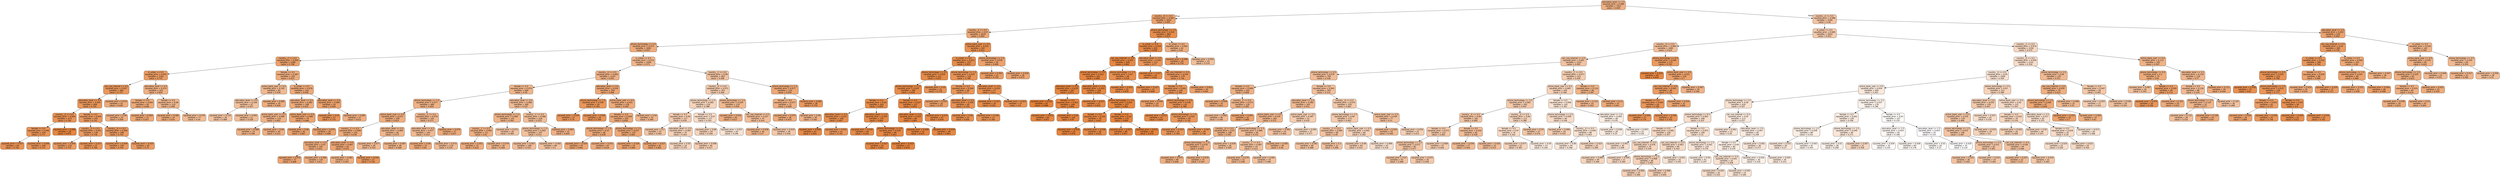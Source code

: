 digraph Tree {
node [shape=box, style="filled, rounded", color="black", fontname="helvetica"] ;
edge [fontname="helvetica"] ;
0 [label="education_level <= 1.5\nsquared_error = 0.086\nsamples = 7912\nvalue = 0.609", fillcolor="#efb083"] ;
1 [label="country__D <= 0.5\nsquared_error = 0.067\nsamples = 4563\nvalue = 0.695", fillcolor="#eca26c"] ;
0 -> 1 [labeldistance=2.5, labelangle=45, headlabel="True"] ;
2 [label="country__A <= 0.5\nsquared_error = 0.07\nsamples = 3679\nvalue = 0.665", fillcolor="#eda774"] ;
1 -> 2 ;
3 [label="phone_technology <= 0.5\nsquared_error = 0.073\nsamples = 3092\nvalue = 0.637", fillcolor="#eeab7c"] ;
2 -> 3 ;
4 [label="country__C <= 0.5\nsquared_error = 0.064\nsamples = 1486\nvalue = 0.708", fillcolor="#eba069"] ;
3 -> 4 ;
5 [label="is_urban <= 0.5\nsquared_error = 0.055\nsamples = 1162\nvalue = 0.731", fillcolor="#eb9c63"] ;
4 -> 5 ;
6 [label="can_use_internet <= 0.5\nsquared_error = 0.047\nsamples = 960\nvalue = 0.757", fillcolor="#ea985d"] ;
5 -> 6 ;
7 [label="education_level <= 0.5\nsquared_error = 0.045\nsamples = 908\nvalue = 0.764", fillcolor="#e9975b"] ;
6 -> 7 ;
8 [label="country__G <= 0.5\nsquared_error = 0.044\nsamples = 473\nvalue = 0.785", fillcolor="#e99356"] ;
7 -> 8 ;
9 [label="female <= 0.5\nsquared_error = 0.046\nsamples = 434\nvalue = 0.777", fillcolor="#e99458"] ;
8 -> 9 ;
10 [label="squared_error = 0.037\nsamples = 94\nvalue = 0.792", fillcolor="#e99254"] ;
9 -> 10 ;
11 [label="squared_error = 0.049\nsamples = 340\nvalue = 0.773", fillcolor="#e99559"] ;
9 -> 11 ;
12 [label="squared_error = 0.008\nsamples = 39\nvalue = 0.872", fillcolor="#e6853f"] ;
8 -> 12 ;
13 [label="female <= 0.5\nsquared_error = 0.044\nsamples = 435\nvalue = 0.741", fillcolor="#ea9a61"] ;
7 -> 13 ;
14 [label="country__G <= 0.5\nsquared_error = 0.041\nsamples = 139\nvalue = 0.738", fillcolor="#ea9b62"] ;
13 -> 14 ;
15 [label="squared_error = 0.044\nsamples = 116\nvalue = 0.733", fillcolor="#eb9c63"] ;
14 -> 15 ;
16 [label="squared_error = 0.027\nsamples = 23\nvalue = 0.766", fillcolor="#e9965a"] ;
14 -> 16 ;
17 [label="country__G <= 0.5\nsquared_error = 0.046\nsamples = 296\nvalue = 0.742", fillcolor="#ea9a61"] ;
13 -> 17 ;
18 [label="squared_error = 0.049\nsamples = 256\nvalue = 0.744", fillcolor="#ea9a60"] ;
17 -> 18 ;
19 [label="squared_error = 0.025\nsamples = 40\nvalue = 0.73", fillcolor="#eb9c64"] ;
17 -> 19 ;
20 [label="squared_error = 0.074\nsamples = 52\nvalue = 0.645", fillcolor="#edaa79"] ;
6 -> 20 ;
21 [label="education_level <= 0.5\nsquared_error = 0.074\nsamples = 202\nvalue = 0.604", fillcolor="#efb184"] ;
5 -> 21 ;
22 [label="female <= 0.5\nsquared_error = 0.063\nsamples = 92\nvalue = 0.646", fillcolor="#edaa79"] ;
21 -> 22 ;
23 [label="squared_error = 0.06\nsamples = 20\nvalue = 0.608", fillcolor="#efb083"] ;
22 -> 23 ;
24 [label="squared_error = 0.064\nsamples = 72\nvalue = 0.657", fillcolor="#eda876"] ;
22 -> 24 ;
25 [label="female <= 0.5\nsquared_error = 0.08\nsamples = 110\nvalue = 0.568", fillcolor="#f0b68d"] ;
21 -> 25 ;
26 [label="squared_error = 0.082\nsamples = 33\nvalue = 0.635", fillcolor="#eeac7c"] ;
25 -> 26 ;
27 [label="squared_error = 0.076\nsamples = 77\nvalue = 0.54", fillcolor="#f1bb94"] ;
25 -> 27 ;
28 [label="female <= 0.5\nsquared_error = 0.087\nsamples = 324\nvalue = 0.625", fillcolor="#eead7e"] ;
4 -> 28 ;
29 [label="active_bank_user <= 0.5\nsquared_error = 0.102\nsamples = 82\nvalue = 0.558", fillcolor="#f0b890"] ;
28 -> 29 ;
30 [label="education_level <= 0.5\nsquared_error = 0.109\nsamples = 47\nvalue = 0.507", fillcolor="#f2c19d"] ;
29 -> 30 ;
31 [label="squared_error = 0.122\nsamples = 26\nvalue = 0.489", fillcolor="#f3c3a1"] ;
30 -> 31 ;
32 [label="squared_error = 0.092\nsamples = 21\nvalue = 0.528", fillcolor="#f1bd97"] ;
30 -> 32 ;
33 [label="squared_error = 0.085\nsamples = 35\nvalue = 0.626", fillcolor="#eead7e"] ;
29 -> 33 ;
34 [label="is_urban <= 0.5\nsquared_error = 0.079\nsamples = 242\nvalue = 0.648", fillcolor="#eda979"] ;
28 -> 34 ;
35 [label="education_level <= 0.5\nsquared_error = 0.082\nsamples = 188\nvalue = 0.635", fillcolor="#eeac7c"] ;
34 -> 35 ;
36 [label="active_bank_user <= 0.5\nsquared_error = 0.089\nsamples = 114\nvalue = 0.602", fillcolor="#efb185"] ;
35 -> 36 ;
37 [label="squared_error = 0.088\nsamples = 74\nvalue = 0.596", fillcolor="#efb286"] ;
36 -> 37 ;
38 [label="squared_error = 0.09\nsamples = 40\nvalue = 0.612", fillcolor="#efaf82"] ;
36 -> 38 ;
39 [label="active_bank_user <= 0.5\nsquared_error = 0.066\nsamples = 74\nvalue = 0.686", fillcolor="#eca36f"] ;
35 -> 39 ;
40 [label="squared_error = 0.06\nsamples = 45\nvalue = 0.687", fillcolor="#eca36f"] ;
39 -> 40 ;
41 [label="squared_error = 0.075\nsamples = 29\nvalue = 0.686", fillcolor="#eca36f"] ;
39 -> 41 ;
42 [label="education_level <= 0.5\nsquared_error = 0.069\nsamples = 54\nvalue = 0.694", fillcolor="#eca26d"] ;
34 -> 42 ;
43 [label="squared_error = 0.04\nsamples = 27\nvalue = 0.775", fillcolor="#e99558"] ;
42 -> 43 ;
44 [label="squared_error = 0.085\nsamples = 27\nvalue = 0.612", fillcolor="#efaf82"] ;
42 -> 44 ;
45 [label="is_urban <= 0.5\nsquared_error = 0.072\nsamples = 1606\nvalue = 0.571", fillcolor="#f0b68c"] ;
3 -> 45 ;
46 [label="country__G <= 0.5\nsquared_error = 0.065\nsamples = 1143\nvalue = 0.602", fillcolor="#efb185"] ;
45 -> 46 ;
47 [label="female <= 0.5\nsquared_error = 0.074\nsamples = 849\nvalue = 0.58", fillcolor="#f0b58a"] ;
46 -> 47 ;
48 [label="phone_technology <= 1.5\nsquared_error = 0.077\nsamples = 480\nvalue = 0.604", fillcolor="#efb184"] ;
47 -> 48 ;
49 [label="active_bank_user <= 0.5\nsquared_error = 0.075\nsamples = 299\nvalue = 0.625", fillcolor="#eead7f"] ;
48 -> 49 ;
50 [label="country__C <= 0.5\nsquared_error = 0.069\nsamples = 234\nvalue = 0.639", fillcolor="#eeab7b"] ;
49 -> 50 ;
51 [label="education_level <= 0.5\nsquared_error = 0.07\nsamples = 192\nvalue = 0.632", fillcolor="#eeac7d"] ;
50 -> 51 ;
52 [label="squared_error = 0.074\nsamples = 72\nvalue = 0.668", fillcolor="#eda674"] ;
51 -> 52 ;
53 [label="squared_error = 0.066\nsamples = 120\nvalue = 0.611", fillcolor="#efb082"] ;
51 -> 53 ;
54 [label="education_level <= 0.5\nsquared_error = 0.067\nsamples = 42\nvalue = 0.673", fillcolor="#eda572"] ;
50 -> 54 ;
55 [label="squared_error = 0.081\nsamples = 21\nvalue = 0.603", fillcolor="#efb184"] ;
54 -> 55 ;
56 [label="squared_error = 0.042\nsamples = 21\nvalue = 0.744", fillcolor="#ea9a60"] ;
54 -> 56 ;
57 [label="education_level <= 0.5\nsquared_error = 0.089\nsamples = 65\nvalue = 0.573", fillcolor="#f0b68c"] ;
49 -> 57 ;
58 [label="squared_error = 0.077\nsamples = 26\nvalue = 0.554", fillcolor="#f1b991"] ;
57 -> 58 ;
59 [label="squared_error = 0.097\nsamples = 39\nvalue = 0.586", fillcolor="#efb489"] ;
57 -> 59 ;
60 [label="country__C <= 0.5\nsquared_error = 0.079\nsamples = 181\nvalue = 0.571", fillcolor="#f0b68d"] ;
48 -> 60 ;
61 [label="education_level <= 0.5\nsquared_error = 0.077\nsamples = 144\nvalue = 0.553", fillcolor="#f1b991"] ;
60 -> 61 ;
62 [label="squared_error = 0.09\nsamples = 25\nvalue = 0.64", fillcolor="#eeab7b"] ;
61 -> 62 ;
63 [label="squared_error = 0.073\nsamples = 119\nvalue = 0.535", fillcolor="#f1bc96"] ;
61 -> 63 ;
64 [label="squared_error = 0.079\nsamples = 37\nvalue = 0.637", fillcolor="#eeab7b"] ;
60 -> 64 ;
65 [label="education_level <= 0.5\nsquared_error = 0.068\nsamples = 369\nvalue = 0.547", fillcolor="#f1ba93"] ;
47 -> 65 ;
66 [label="phone_technology <= 1.5\nsquared_error = 0.066\nsamples = 141\nvalue = 0.583", fillcolor="#f0b489"] ;
65 -> 66 ;
67 [label="country__C <= 0.5\nsquared_error = 0.062\nsamples = 111\nvalue = 0.61", fillcolor="#efb082"] ;
66 -> 67 ;
68 [label="squared_error = 0.051\nsamples = 72\nvalue = 0.632", fillcolor="#eeac7d"] ;
67 -> 68 ;
69 [label="squared_error = 0.079\nsamples = 39\nvalue = 0.569", fillcolor="#f0b68d"] ;
67 -> 69 ;
70 [label="squared_error = 0.071\nsamples = 30\nvalue = 0.484", fillcolor="#f3c4a3"] ;
66 -> 70 ;
71 [label="country__C <= 0.5\nsquared_error = 0.068\nsamples = 228\nvalue = 0.525", fillcolor="#f2be98"] ;
65 -> 71 ;
72 [label="phone_technology <= 1.5\nsquared_error = 0.065\nsamples = 197\nvalue = 0.512", fillcolor="#f2c09b"] ;
71 -> 72 ;
73 [label="squared_error = 0.067\nsamples = 108\nvalue = 0.522", fillcolor="#f2be99"] ;
72 -> 73 ;
74 [label="squared_error = 0.062\nsamples = 89\nvalue = 0.5", fillcolor="#f2c29f"] ;
72 -> 74 ;
75 [label="squared_error = 0.083\nsamples = 31\nvalue = 0.605", fillcolor="#efb084"] ;
71 -> 75 ;
76 [label="education_level <= 0.5\nsquared_error = 0.034\nsamples = 294\nvalue = 0.666", fillcolor="#eda774"] ;
46 -> 76 ;
77 [label="phone_technology <= 1.5\nsquared_error = 0.036\nsamples = 56\nvalue = 0.765", fillcolor="#e9965b"] ;
76 -> 77 ;
78 [label="squared_error = 0.036\nsamples = 27\nvalue = 0.76", fillcolor="#ea975c"] ;
77 -> 78 ;
79 [label="squared_error = 0.036\nsamples = 29\nvalue = 0.769", fillcolor="#e9965a"] ;
77 -> 79 ;
80 [label="active_bank_user <= 0.5\nsquared_error = 0.031\nsamples = 238\nvalue = 0.642", fillcolor="#eeaa7a"] ;
76 -> 80 ;
81 [label="female <= 0.5\nsquared_error = 0.028\nsamples = 203\nvalue = 0.656", fillcolor="#eda877"] ;
80 -> 81 ;
82 [label="phone_technology <= 1.5\nsquared_error = 0.03\nsamples = 68\nvalue = 0.638", fillcolor="#eeab7b"] ;
81 -> 82 ;
83 [label="squared_error = 0.028\nsamples = 25\nvalue = 0.661", fillcolor="#eda775"] ;
82 -> 83 ;
84 [label="squared_error = 0.031\nsamples = 43\nvalue = 0.624", fillcolor="#eead7f"] ;
82 -> 84 ;
85 [label="phone_technology <= 1.5\nsquared_error = 0.027\nsamples = 135\nvalue = 0.665", fillcolor="#eda774"] ;
81 -> 85 ;
86 [label="squared_error = 0.028\nsamples = 54\nvalue = 0.669", fillcolor="#eda673"] ;
85 -> 86 ;
87 [label="squared_error = 0.027\nsamples = 81\nvalue = 0.662", fillcolor="#eda775"] ;
85 -> 87 ;
88 [label="squared_error = 0.04\nsamples = 35\nvalue = 0.566", fillcolor="#f0b78e"] ;
80 -> 88 ;
89 [label="country__C <= 0.5\nsquared_error = 0.08\nsamples = 463\nvalue = 0.496", fillcolor="#f2c2a0"] ;
45 -> 89 ;
90 [label="country__G <= 0.5\nsquared_error = 0.071\nsamples = 353\nvalue = 0.446", fillcolor="#f4cbad"] ;
89 -> 90 ;
91 [label="phone_technology <= 1.5\nsquared_error = 0.082\nsamples = 234\nvalue = 0.388", fillcolor="#f6d4bb"] ;
90 -> 91 ;
92 [label="female <= 0.5\nsquared_error = 0.09\nsamples = 117\nvalue = 0.435", fillcolor="#f5ccaf"] ;
91 -> 92 ;
93 [label="squared_error = 0.1\nsamples = 47\nvalue = 0.482", fillcolor="#f3c5a3"] ;
92 -> 93 ;
94 [label="education_level <= 0.5\nsquared_error = 0.081\nsamples = 70\nvalue = 0.403", fillcolor="#f6d2b8"] ;
92 -> 94 ;
95 [label="squared_error = 0.05\nsamples = 24\nvalue = 0.375", fillcolor="#f7d6bf"] ;
94 -> 95 ;
96 [label="squared_error = 0.096\nsamples = 46\nvalue = 0.417", fillcolor="#f5cfb4"] ;
94 -> 96 ;
97 [label="female <= 0.5\nsquared_error = 0.07\nsamples = 117\nvalue = 0.341", fillcolor="#f8dcc7"] ;
91 -> 97 ;
98 [label="squared_error = 0.08\nsamples = 54\nvalue = 0.394", fillcolor="#f6d3ba"] ;
97 -> 98 ;
99 [label="squared_error = 0.057\nsamples = 63\nvalue = 0.296", fillcolor="#f9e3d3"] ;
97 -> 99 ;
100 [label="phone_technology <= 1.5\nsquared_error = 0.029\nsamples = 119\nvalue = 0.559", fillcolor="#f0b88f"] ;
90 -> 100 ;
101 [label="squared_error = 0.025\nsamples = 45\nvalue = 0.617", fillcolor="#eeae80"] ;
100 -> 101 ;
102 [label="can_use_internet <= 0.5\nsquared_error = 0.027\nsamples = 74\nvalue = 0.524", fillcolor="#f2be98"] ;
100 -> 102 ;
103 [label="squared_error = 0.028\nsamples = 44\nvalue = 0.57", fillcolor="#f0b68d"] ;
102 -> 103 ;
104 [label="squared_error = 0.019\nsamples = 30\nvalue = 0.456", fillcolor="#f4c9aa"] ;
102 -> 104 ;
105 [label="phone_technology <= 1.5\nsquared_error = 0.077\nsamples = 110\nvalue = 0.659", fillcolor="#eda876"] ;
89 -> 105 ;
106 [label="female <= 0.5\nsquared_error = 0.077\nsamples = 72\nvalue = 0.608", fillcolor="#efb083"] ;
105 -> 106 ;
107 [label="squared_error = 0.073\nsamples = 36\nvalue = 0.635", fillcolor="#eeac7c"] ;
106 -> 107 ;
108 [label="squared_error = 0.08\nsamples = 36\nvalue = 0.582", fillcolor="#f0b48a"] ;
106 -> 108 ;
109 [label="squared_error = 0.062\nsamples = 38\nvalue = 0.755", fillcolor="#ea985d"] ;
105 -> 109 ;
110 [label="active_bank_user <= 0.5\nsquared_error = 0.032\nsamples = 587\nvalue = 0.812", fillcolor="#e88f4f"] ;
2 -> 110 ;
111 [label="is_urban <= 0.5\nsquared_error = 0.031\nsamples = 537\nvalue = 0.823", fillcolor="#e78d4c"] ;
110 -> 111 ;
112 [label="phone_technology <= 2.5\nsquared_error = 0.029\nsamples = 411\nvalue = 0.833", fillcolor="#e78b49"] ;
111 -> 112 ;
113 [label="phone_technology <= 1.5\nsquared_error = 0.029\nsamples = 390\nvalue = 0.836", fillcolor="#e78b48"] ;
112 -> 113 ;
114 [label="female <= 0.5\nsquared_error = 0.03\nsamples = 263\nvalue = 0.829", fillcolor="#e78c4a"] ;
113 -> 114 ;
115 [label="education_level <= 0.5\nsquared_error = 0.031\nsamples = 108\nvalue = 0.807", fillcolor="#e89050"] ;
114 -> 115 ;
116 [label="squared_error = 0.028\nsamples = 67\nvalue = 0.835", fillcolor="#e78b49"] ;
115 -> 116 ;
117 [label="squared_error = 0.031\nsamples = 41\nvalue = 0.761", fillcolor="#ea975c"] ;
115 -> 117 ;
118 [label="education_level <= 0.5\nsquared_error = 0.029\nsamples = 155\nvalue = 0.844", fillcolor="#e78a47"] ;
114 -> 118 ;
119 [label="squared_error = 0.032\nsamples = 69\nvalue = 0.834", fillcolor="#e78b49"] ;
118 -> 119 ;
120 [label="phone_technology <= 0.5\nsquared_error = 0.026\nsamples = 86\nvalue = 0.851", fillcolor="#e78845"] ;
118 -> 120 ;
121 [label="squared_error = 0.027\nsamples = 63\nvalue = 0.843", fillcolor="#e78a47"] ;
120 -> 121 ;
122 [label="squared_error = 0.022\nsamples = 23\nvalue = 0.874", fillcolor="#e6853f"] ;
120 -> 122 ;
123 [label="female <= 0.5\nsquared_error = 0.027\nsamples = 127\nvalue = 0.852", fillcolor="#e68844"] ;
113 -> 123 ;
124 [label="education_level <= 0.5\nsquared_error = 0.023\nsamples = 80\nvalue = 0.865", fillcolor="#e68641"] ;
123 -> 124 ;
125 [label="squared_error = 0.028\nsamples = 32\nvalue = 0.871", fillcolor="#e68540"] ;
124 -> 125 ;
126 [label="squared_error = 0.019\nsamples = 48\nvalue = 0.861", fillcolor="#e68742"] ;
124 -> 126 ;
127 [label="squared_error = 0.033\nsamples = 47\nvalue = 0.829", fillcolor="#e78c4a"] ;
123 -> 127 ;
128 [label="squared_error = 0.03\nsamples = 21\nvalue = 0.778", fillcolor="#e99457"] ;
112 -> 128 ;
129 [label="phone_technology <= 1.5\nsquared_error = 0.035\nsamples = 126\nvalue = 0.788", fillcolor="#e99355"] ;
111 -> 129 ;
130 [label="female <= 0.5\nsquared_error = 0.044\nsamples = 69\nvalue = 0.77", fillcolor="#e99659"] ;
129 -> 130 ;
131 [label="squared_error = 0.052\nsamples = 20\nvalue = 0.707", fillcolor="#eba069"] ;
130 -> 131 ;
132 [label="education_level <= 0.5\nsquared_error = 0.038\nsamples = 49\nvalue = 0.795", fillcolor="#e89153"] ;
130 -> 132 ;
133 [label="squared_error = 0.04\nsamples = 22\nvalue = 0.804", fillcolor="#e89051"] ;
132 -> 133 ;
134 [label="squared_error = 0.036\nsamples = 27\nvalue = 0.789", fillcolor="#e99355"] ;
132 -> 134 ;
135 [label="education_level <= 0.5\nsquared_error = 0.024\nsamples = 57\nvalue = 0.811", fillcolor="#e88f4f"] ;
129 -> 135 ;
136 [label="squared_error = 0.027\nsamples = 20\nvalue = 0.831", fillcolor="#e78c4a"] ;
135 -> 136 ;
137 [label="squared_error = 0.023\nsamples = 37\nvalue = 0.8", fillcolor="#e89152"] ;
135 -> 137 ;
138 [label="phone_technology <= 1.5\nsquared_error = 0.034\nsamples = 50\nvalue = 0.699", fillcolor="#eca16c"] ;
110 -> 138 ;
139 [label="squared_error = 0.041\nsamples = 22\nvalue = 0.734", fillcolor="#ea9c63"] ;
138 -> 139 ;
140 [label="squared_error = 0.026\nsamples = 28\nvalue = 0.672", fillcolor="#eda673"] ;
138 -> 140 ;
141 [label="phone_technology <= 2.5\nsquared_error = 0.034\nsamples = 884\nvalue = 0.823", fillcolor="#e78d4c"] ;
1 -> 141 ;
142 [label="is_urban <= 0.5\nsquared_error = 0.029\nsamples = 822\nvalue = 0.838", fillcolor="#e78a48"] ;
141 -> 142 ;
143 [label="can_use_internet <= 0.5\nsquared_error = 0.022\nsamples = 609\nvalue = 0.862", fillcolor="#e68742"] ;
142 -> 143 ;
144 [label="phone_technology <= 0.5\nsquared_error = 0.021\nsamples = 561\nvalue = 0.866", fillcolor="#e68641"] ;
143 -> 144 ;
145 [label="education_level <= 0.5\nsquared_error = 0.019\nsamples = 267\nvalue = 0.873", fillcolor="#e6853f"] ;
144 -> 145 ;
146 [label="squared_error = 0.012\nsamples = 61\nvalue = 0.896", fillcolor="#e58139"] ;
145 -> 146 ;
147 [label="female <= 0.5\nsquared_error = 0.021\nsamples = 206\nvalue = 0.866", fillcolor="#e68641"] ;
145 -> 147 ;
148 [label="squared_error = 0.023\nsamples = 64\nvalue = 0.857", fillcolor="#e68743"] ;
147 -> 148 ;
149 [label="squared_error = 0.02\nsamples = 142\nvalue = 0.87", fillcolor="#e68540"] ;
147 -> 149 ;
150 [label="education_level <= 0.5\nsquared_error = 0.024\nsamples = 294\nvalue = 0.859", fillcolor="#e68742"] ;
144 -> 150 ;
151 [label="squared_error = 0.023\nsamples = 37\nvalue = 0.839", fillcolor="#e78a48"] ;
150 -> 151 ;
152 [label="phone_technology <= 1.5\nsquared_error = 0.024\nsamples = 257\nvalue = 0.862", fillcolor="#e68742"] ;
150 -> 152 ;
153 [label="female <= 0.5\nsquared_error = 0.032\nsamples = 78\nvalue = 0.847", fillcolor="#e78946"] ;
152 -> 153 ;
154 [label="squared_error = 0.019\nsamples = 20\nvalue = 0.879", fillcolor="#e6843d"] ;
153 -> 154 ;
155 [label="squared_error = 0.036\nsamples = 58\nvalue = 0.835", fillcolor="#e78b49"] ;
153 -> 155 ;
156 [label="female <= 0.5\nsquared_error = 0.02\nsamples = 179\nvalue = 0.869", fillcolor="#e68540"] ;
152 -> 156 ;
157 [label="squared_error = 0.027\nsamples = 80\nvalue = 0.857", fillcolor="#e68743"] ;
156 -> 157 ;
158 [label="squared_error = 0.015\nsamples = 99\nvalue = 0.879", fillcolor="#e6843d"] ;
156 -> 158 ;
159 [label="phone_technology <= 1.5\nsquared_error = 0.03\nsamples = 48\nvalue = 0.818", fillcolor="#e88e4d"] ;
143 -> 159 ;
160 [label="squared_error = 0.032\nsamples = 25\nvalue = 0.828", fillcolor="#e78c4a"] ;
159 -> 160 ;
161 [label="squared_error = 0.027\nsamples = 23\nvalue = 0.808", fillcolor="#e88f50"] ;
159 -> 161 ;
162 [label="education_level <= 0.5\nsquared_error = 0.042\nsamples = 213\nvalue = 0.77", fillcolor="#e99659"] ;
142 -> 162 ;
163 [label="squared_error = 0.027\nsamples = 34\nvalue = 0.842", fillcolor="#e78a47"] ;
162 -> 163 ;
164 [label="can_use_internet <= 0.5\nsquared_error = 0.044\nsamples = 179\nvalue = 0.756", fillcolor="#ea985d"] ;
162 -> 164 ;
165 [label="female <= 0.5\nsquared_error = 0.041\nsamples = 149\nvalue = 0.769", fillcolor="#e9965a"] ;
164 -> 165 ;
166 [label="squared_error = 0.044\nsamples = 33\nvalue = 0.701", fillcolor="#eca16b"] ;
165 -> 166 ;
167 [label="phone_technology <= 0.5\nsquared_error = 0.038\nsamples = 116\nvalue = 0.788", fillcolor="#e99355"] ;
165 -> 167 ;
168 [label="squared_error = 0.032\nsamples = 47\nvalue = 0.828", fillcolor="#e78c4b"] ;
167 -> 168 ;
169 [label="phone_technology <= 1.5\nsquared_error = 0.041\nsamples = 69\nvalue = 0.761", fillcolor="#ea975c"] ;
167 -> 169 ;
170 [label="squared_error = 0.033\nsamples = 31\nvalue = 0.764", fillcolor="#e9975b"] ;
169 -> 170 ;
171 [label="squared_error = 0.047\nsamples = 38\nvalue = 0.758", fillcolor="#ea985c"] ;
169 -> 171 ;
172 [label="squared_error = 0.053\nsamples = 30\nvalue = 0.694", fillcolor="#eca26d"] ;
164 -> 172 ;
173 [label="is_urban <= 0.5\nsquared_error = 0.062\nsamples = 62\nvalue = 0.62", fillcolor="#eeae80"] ;
141 -> 173 ;
174 [label="squared_error = 0.046\nsamples = 29\nvalue = 0.734", fillcolor="#ea9b63"] ;
173 -> 174 ;
175 [label="squared_error = 0.054\nsamples = 33\nvalue = 0.519", fillcolor="#f2bf9a"] ;
173 -> 175 ;
176 [label="country__A <= 0.5\nsquared_error = 0.086\nsamples = 3349\nvalue = 0.49", fillcolor="#f3c3a1"] ;
0 -> 176 [labeldistance=2.5, labelangle=-45, headlabel="False"] ;
177 [label="is_urban <= 0.5\nsquared_error = 0.085\nsamples = 2819\nvalue = 0.452", fillcolor="#f4c9ab"] ;
176 -> 177 ;
178 [label="country__D <= 0.5\nsquared_error = 0.084\nsamples = 1485\nvalue = 0.524", fillcolor="#f2be98"] ;
177 -> 178 ;
179 [label="can_use_internet <= 0.5\nsquared_error = 0.081\nsamples = 1310\nvalue = 0.495", fillcolor="#f3c2a0"] ;
178 -> 179 ;
180 [label="phone_technology <= 0.5\nsquared_error = 0.079\nsamples = 795\nvalue = 0.538", fillcolor="#f1bb95"] ;
179 -> 180 ;
181 [label="female <= 0.5\nsquared_error = 0.069\nsamples = 202\nvalue = 0.608", fillcolor="#efb083"] ;
180 -> 181 ;
182 [label="squared_error = 0.058\nsamples = 74\nvalue = 0.653", fillcolor="#eda977"] ;
181 -> 182 ;
183 [label="country__C <= 0.5\nsquared_error = 0.073\nsamples = 128\nvalue = 0.582", fillcolor="#f0b48a"] ;
181 -> 183 ;
184 [label="squared_error = 0.062\nsamples = 96\nvalue = 0.546", fillcolor="#f1ba93"] ;
183 -> 184 ;
185 [label="squared_error = 0.091\nsamples = 32\nvalue = 0.689", fillcolor="#eca36e"] ;
183 -> 185 ;
186 [label="female <= 0.5\nsquared_error = 0.081\nsamples = 593\nvalue = 0.514", fillcolor="#f2bf9b"] ;
180 -> 186 ;
187 [label="education_level <= 2.5\nsquared_error = 0.082\nsamples = 343\nvalue = 0.551", fillcolor="#f1b991"] ;
186 -> 187 ;
188 [label="active_bank_user <= 0.5\nsquared_error = 0.076\nsamples = 292\nvalue = 0.572", fillcolor="#f0b68c"] ;
187 -> 188 ;
189 [label="country__G <= 0.5\nsquared_error = 0.07\nsamples = 198\nvalue = 0.591", fillcolor="#efb387"] ;
188 -> 189 ;
190 [label="phone_technology <= 1.5\nsquared_error = 0.076\nsamples = 172\nvalue = 0.603", fillcolor="#efb184"] ;
189 -> 190 ;
191 [label="squared_error = 0.073\nsamples = 99\nvalue = 0.608", fillcolor="#efb083"] ;
190 -> 191 ;
192 [label="squared_error = 0.079\nsamples = 73\nvalue = 0.597", fillcolor="#efb286"] ;
190 -> 192 ;
193 [label="squared_error = 0.028\nsamples = 26\nvalue = 0.509", fillcolor="#f2c09c"] ;
189 -> 193 ;
194 [label="phone_technology <= 1.5\nsquared_error = 0.086\nsamples = 94\nvalue = 0.532", fillcolor="#f1bc96"] ;
188 -> 194 ;
195 [label="country__C <= 0.5\nsquared_error = 0.087\nsamples = 55\nvalue = 0.513", fillcolor="#f2c09b"] ;
194 -> 195 ;
196 [label="squared_error = 0.078\nsamples = 22\nvalue = 0.548", fillcolor="#f1ba92"] ;
195 -> 196 ;
197 [label="squared_error = 0.091\nsamples = 33\nvalue = 0.489", fillcolor="#f3c3a1"] ;
195 -> 197 ;
198 [label="squared_error = 0.085\nsamples = 39\nvalue = 0.56", fillcolor="#f0b88f"] ;
194 -> 198 ;
199 [label="active_bank_user <= 0.5\nsquared_error = 0.097\nsamples = 51\nvalue = 0.432", fillcolor="#f5cdb0"] ;
187 -> 199 ;
200 [label="squared_error = 0.092\nsamples = 24\nvalue = 0.494", fillcolor="#f3c3a0"] ;
199 -> 200 ;
201 [label="squared_error = 0.095\nsamples = 27\nvalue = 0.377", fillcolor="#f6d6be"] ;
199 -> 201 ;
202 [label="country__G <= 0.5\nsquared_error = 0.075\nsamples = 250\nvalue = 0.463", fillcolor="#f4c8a8"] ;
186 -> 202 ;
203 [label="phone_technology <= 1.5\nsquared_error = 0.09\nsamples = 173\nvalue = 0.443", fillcolor="#f4cbad"] ;
202 -> 203 ;
204 [label="country__C <= 0.5\nsquared_error = 0.085\nsamples = 89\nvalue = 0.49", fillcolor="#f3c3a1"] ;
203 -> 204 ;
205 [label="squared_error = 0.081\nsamples = 68\nvalue = 0.488", fillcolor="#f3c4a2"] ;
204 -> 205 ;
206 [label="squared_error = 0.1\nsamples = 21\nvalue = 0.496", fillcolor="#f2c2a0"] ;
204 -> 206 ;
207 [label="active_bank_user <= 0.5\nsquared_error = 0.091\nsamples = 84\nvalue = 0.392", fillcolor="#f6d3ba"] ;
203 -> 207 ;
208 [label="squared_error = 0.09\nsamples = 64\nvalue = 0.415", fillcolor="#f5cfb4"] ;
207 -> 208 ;
209 [label="squared_error = 0.086\nsamples = 20\nvalue = 0.319", fillcolor="#f8dfcd"] ;
207 -> 209 ;
210 [label="active_bank_user <= 0.5\nsquared_error = 0.039\nsamples = 77\nvalue = 0.51", fillcolor="#f2c09c"] ;
202 -> 210 ;
211 [label="squared_error = 0.035\nsamples = 55\nvalue = 0.549", fillcolor="#f1ba92"] ;
210 -> 211 ;
212 [label="squared_error = 0.034\nsamples = 22\nvalue = 0.413", fillcolor="#f5d0b5"] ;
210 -> 212 ;
213 [label="country__C <= 0.5\nsquared_error = 0.077\nsamples = 515\nvalue = 0.428", fillcolor="#f5cdb1"] ;
179 -> 213 ;
214 [label="active_bank_user <= 0.5\nsquared_error = 0.065\nsamples = 435\nvalue = 0.399", fillcolor="#f6d2b8"] ;
213 -> 214 ;
215 [label="phone_technology <= 2.5\nsquared_error = 0.062\nsamples = 293\nvalue = 0.447", fillcolor="#f4caac"] ;
214 -> 215 ;
216 [label="country__G <= 0.5\nsquared_error = 0.06\nsamples = 182\nvalue = 0.484", fillcolor="#f3c4a3"] ;
215 -> 216 ;
217 [label="female <= 0.5\nsquared_error = 0.072\nsamples = 122\nvalue = 0.462", fillcolor="#f4c8a8"] ;
216 -> 217 ;
218 [label="phone_technology <= 1.5\nsquared_error = 0.072\nsamples = 85\nvalue = 0.477", fillcolor="#f3c5a4"] ;
217 -> 218 ;
219 [label="squared_error = 0.07\nsamples = 55\nvalue = 0.488", fillcolor="#f3c4a2"] ;
218 -> 219 ;
220 [label="squared_error = 0.075\nsamples = 30\nvalue = 0.458", fillcolor="#f4c9a9"] ;
218 -> 220 ;
221 [label="squared_error = 0.069\nsamples = 37\nvalue = 0.428", fillcolor="#f5cdb1"] ;
217 -> 221 ;
222 [label="female <= 0.5\nsquared_error = 0.032\nsamples = 60\nvalue = 0.528", fillcolor="#f1bd98"] ;
216 -> 222 ;
223 [label="squared_error = 0.039\nsamples = 27\nvalue = 0.544", fillcolor="#f1bb93"] ;
222 -> 223 ;
224 [label="squared_error = 0.026\nsamples = 33\nvalue = 0.515", fillcolor="#f2bf9b"] ;
222 -> 224 ;
225 [label="country__G <= 0.5\nsquared_error = 0.06\nsamples = 111\nvalue = 0.386", fillcolor="#f6d4bc"] ;
215 -> 225 ;
226 [label="female <= 0.5\nsquared_error = 0.07\nsamples = 74\nvalue = 0.342", fillcolor="#f8dbc7"] ;
225 -> 226 ;
227 [label="squared_error = 0.077\nsamples = 51\nvalue = 0.387", fillcolor="#f6d4bc"] ;
226 -> 227 ;
228 [label="squared_error = 0.04\nsamples = 23\nvalue = 0.244", fillcolor="#fbebe0"] ;
226 -> 228 ;
229 [label="squared_error = 0.03\nsamples = 37\nvalue = 0.474", fillcolor="#f3c6a5"] ;
225 -> 229 ;
230 [label="female <= 0.5\nsquared_error = 0.056\nsamples = 142\nvalue = 0.301", fillcolor="#f9e2d2"] ;
214 -> 230 ;
231 [label="phone_technology <= 2.5\nsquared_error = 0.058\nsamples = 94\nvalue = 0.336", fillcolor="#f8dcc9"] ;
230 -> 231 ;
232 [label="squared_error = 0.069\nsamples = 26\nvalue = 0.422", fillcolor="#f5ceb3"] ;
231 -> 232 ;
233 [label="country__G <= 0.5\nsquared_error = 0.049\nsamples = 68\nvalue = 0.303", fillcolor="#f9e2d1"] ;
231 -> 233 ;
234 [label="squared_error = 0.06\nsamples = 44\nvalue = 0.266", fillcolor="#fae8db"] ;
233 -> 234 ;
235 [label="squared_error = 0.023\nsamples = 24\nvalue = 0.369", fillcolor="#f7d7c0"] ;
233 -> 235 ;
236 [label="education_level <= 2.5\nsquared_error = 0.045\nsamples = 48\nvalue = 0.235", fillcolor="#fbede3"] ;
230 -> 236 ;
237 [label="squared_error = 0.036\nsamples = 26\nvalue = 0.25", fillcolor="#fbeadf"] ;
236 -> 237 ;
238 [label="squared_error = 0.055\nsamples = 22\nvalue = 0.216", fillcolor="#fcf0e7"] ;
236 -> 238 ;
239 [label="female <= 0.5\nsquared_error = 0.114\nsamples = 80\nvalue = 0.587", fillcolor="#efb488"] ;
213 -> 239 ;
240 [label="squared_error = 0.114\nsamples = 55\nvalue = 0.562", fillcolor="#f0b88f"] ;
239 -> 240 ;
241 [label="squared_error = 0.11\nsamples = 25\nvalue = 0.641", fillcolor="#eeab7a"] ;
239 -> 241 ;
242 [label="phone_technology <= 0.5\nsquared_error = 0.049\nsamples = 175\nvalue = 0.745", fillcolor="#ea9a60"] ;
178 -> 242 ;
243 [label="squared_error = 0.024\nsamples = 49\nvalue = 0.859", fillcolor="#e68743"] ;
242 -> 243 ;
244 [label="active_bank_user <= 0.5\nsquared_error = 0.051\nsamples = 126\nvalue = 0.7", fillcolor="#eca16b"] ;
242 -> 244 ;
245 [label="can_use_internet <= 0.5\nsquared_error = 0.042\nsamples = 96\nvalue = 0.734", fillcolor="#ea9c63"] ;
244 -> 245 ;
246 [label="female <= 0.5\nsquared_error = 0.043\nsamples = 64\nvalue = 0.768", fillcolor="#e9965a"] ;
245 -> 246 ;
247 [label="squared_error = 0.049\nsamples = 31\nvalue = 0.774", fillcolor="#e99558"] ;
246 -> 247 ;
248 [label="squared_error = 0.036\nsamples = 33\nvalue = 0.762", fillcolor="#ea975b"] ;
246 -> 248 ;
249 [label="squared_error = 0.034\nsamples = 32\nvalue = 0.666", fillcolor="#eda774"] ;
245 -> 249 ;
250 [label="squared_error = 0.067\nsamples = 30\nvalue = 0.594", fillcolor="#efb287"] ;
244 -> 250 ;
251 [label="country__C <= 0.5\nsquared_error = 0.074\nsamples = 1334\nvalue = 0.372", fillcolor="#f7d7c0"] ;
177 -> 251 ;
252 [label="country__D <= 0.5\nsquared_error = 0.058\nsamples = 1141\nvalue = 0.334", fillcolor="#f8ddc9"] ;
251 -> 252 ;
253 [label="country__G <= 0.5\nsquared_error = 0.05\nsamples = 1006\nvalue = 0.304", fillcolor="#f9e2d1"] ;
252 -> 253 ;
254 [label="active_bank_user <= 0.5\nsquared_error = 0.054\nsamples = 695\nvalue = 0.263", fillcolor="#fae8db"] ;
253 -> 254 ;
255 [label="phone_technology <= 2.5\nsquared_error = 0.06\nsamples = 419\nvalue = 0.307", fillcolor="#f9e1d0"] ;
254 -> 255 ;
256 [label="phone_technology <= 0.5\nsquared_error = 0.062\nsamples = 306\nvalue = 0.325", fillcolor="#f8decb"] ;
255 -> 256 ;
257 [label="female <= 0.5\nsquared_error = 0.081\nsamples = 100\nvalue = 0.357", fillcolor="#f7d9c3"] ;
256 -> 257 ;
258 [label="squared_error = 0.091\nsamples = 30\nvalue = 0.308", fillcolor="#f9e1d0"] ;
257 -> 258 ;
259 [label="can_use_internet <= 0.5\nsquared_error = 0.076\nsamples = 70\nvalue = 0.378", fillcolor="#f6d6be"] ;
257 -> 259 ;
260 [label="squared_error = 0.083\nsamples = 49\nvalue = 0.384", fillcolor="#f6d5bc"] ;
259 -> 260 ;
261 [label="squared_error = 0.059\nsamples = 21\nvalue = 0.364", fillcolor="#f7d8c2"] ;
259 -> 261 ;
262 [label="female <= 0.5\nsquared_error = 0.053\nsamples = 206\nvalue = 0.31", fillcolor="#f9e1cf"] ;
256 -> 262 ;
263 [label="can_use_internet <= 0.5\nsquared_error = 0.063\nsamples = 90\nvalue = 0.353", fillcolor="#f7dac4"] ;
262 -> 263 ;
264 [label="phone_technology <= 1.5\nsquared_error = 0.068\nsamples = 48\nvalue = 0.405", fillcolor="#f6d1b7"] ;
263 -> 264 ;
265 [label="squared_error = 0.069\nsamples = 25\nvalue = 0.406", fillcolor="#f6d1b7"] ;
264 -> 265 ;
266 [label="squared_error = 0.068\nsamples = 23\nvalue = 0.404", fillcolor="#f6d1b7"] ;
264 -> 266 ;
267 [label="squared_error = 0.051\nsamples = 42\nvalue = 0.293", fillcolor="#f9e3d4"] ;
263 -> 267 ;
268 [label="phone_technology <= 1.5\nsquared_error = 0.042\nsamples = 116\nvalue = 0.276", fillcolor="#fae6d8"] ;
262 -> 268 ;
269 [label="squared_error = 0.04\nsamples = 61\nvalue = 0.247", fillcolor="#fbebdf"] ;
268 -> 269 ;
270 [label="can_use_internet <= 0.5\nsquared_error = 0.041\nsamples = 55\nvalue = 0.308", fillcolor="#f9e1d0"] ;
268 -> 270 ;
271 [label="squared_error = 0.041\nsamples = 32\nvalue = 0.325", fillcolor="#f8decb"] ;
270 -> 271 ;
272 [label="squared_error = 0.042\nsamples = 23\nvalue = 0.284", fillcolor="#fae5d6"] ;
270 -> 272 ;
273 [label="can_use_internet <= 0.5\nsquared_error = 0.05\nsamples = 113\nvalue = 0.257", fillcolor="#fbe9dd"] ;
255 -> 273 ;
274 [label="squared_error = 0.061\nsamples = 23\nvalue = 0.29", fillcolor="#f9e4d5"] ;
273 -> 274 ;
275 [label="education_level <= 2.5\nsquared_error = 0.047\nsamples = 90\nvalue = 0.249", fillcolor="#fbebdf"] ;
273 -> 275 ;
276 [label="female <= 0.5\nsquared_error = 0.04\nsamples = 60\nvalue = 0.235", fillcolor="#fbede2"] ;
275 -> 276 ;
277 [label="squared_error = 0.034\nsamples = 30\nvalue = 0.218", fillcolor="#fcf0e7"] ;
276 -> 277 ;
278 [label="squared_error = 0.045\nsamples = 30\nvalue = 0.253", fillcolor="#fbeade"] ;
276 -> 278 ;
279 [label="squared_error = 0.061\nsamples = 30\nvalue = 0.277", fillcolor="#fae6d8"] ;
275 -> 279 ;
280 [label="phone_technology <= 2.5\nsquared_error = 0.037\nsamples = 276\nvalue = 0.198", fillcolor="#fdf3ec"] ;
254 -> 280 ;
281 [label="female <= 0.5\nsquared_error = 0.041\nsamples = 129\nvalue = 0.246", fillcolor="#fbebe0"] ;
280 -> 281 ;
282 [label="phone_technology <= 1.5\nsquared_error = 0.038\nsamples = 80\nvalue = 0.231", fillcolor="#fbeee4"] ;
281 -> 282 ;
283 [label="squared_error = 0.031\nsamples = 39\nvalue = 0.27", fillcolor="#fae7da"] ;
282 -> 283 ;
284 [label="squared_error = 0.042\nsamples = 41\nvalue = 0.193", fillcolor="#fdf4ed"] ;
282 -> 284 ;
285 [label="phone_technology <= 1.5\nsquared_error = 0.046\nsamples = 49\nvalue = 0.271", fillcolor="#fae7d9"] ;
281 -> 285 ;
286 [label="squared_error = 0.02\nsamples = 28\nvalue = 0.208", fillcolor="#fcf1ea"] ;
285 -> 286 ;
287 [label="squared_error = 0.067\nsamples = 21\nvalue = 0.356", fillcolor="#f7d9c4"] ;
285 -> 287 ;
288 [label="female <= 0.5\nsquared_error = 0.03\nsamples = 147\nvalue = 0.155", fillcolor="#fefaf7"] ;
280 -> 288 ;
289 [label="education_level <= 2.5\nsquared_error = 0.033\nsamples = 92\nvalue = 0.168", fillcolor="#fef8f4"] ;
288 -> 289 ;
290 [label="squared_error = 0.028\nsamples = 32\nvalue = 0.154", fillcolor="#fefaf7"] ;
289 -> 290 ;
291 [label="squared_error = 0.036\nsamples = 60\nvalue = 0.176", fillcolor="#fdf7f2"] ;
289 -> 291 ;
292 [label="education_level <= 2.5\nsquared_error = 0.024\nsamples = 55\nvalue = 0.133", fillcolor="#fffdfd"] ;
288 -> 292 ;
293 [label="squared_error = 0.02\nsamples = 20\nvalue = 0.15", fillcolor="#fefbf8"] ;
292 -> 293 ;
294 [label="squared_error = 0.026\nsamples = 35\nvalue = 0.124", fillcolor="#ffffff"] ;
292 -> 294 ;
295 [label="phone_technology <= 2.5\nsquared_error = 0.03\nsamples = 311\nvalue = 0.396", fillcolor="#f6d3b9"] ;
253 -> 295 ;
296 [label="education_level <= 2.5\nsquared_error = 0.035\nsamples = 159\nvalue = 0.447", fillcolor="#f4caac"] ;
295 -> 296 ;
297 [label="active_bank_user <= 0.5\nsquared_error = 0.035\nsamples = 135\nvalue = 0.468", fillcolor="#f3c7a7"] ;
296 -> 297 ;
298 [label="phone_technology <= 1.5\nsquared_error = 0.033\nsamples = 106\nvalue = 0.487", fillcolor="#f3c4a2"] ;
297 -> 298 ;
299 [label="phone_technology <= 0.5\nsquared_error = 0.031\nsamples = 62\nvalue = 0.481", fillcolor="#f3c5a4"] ;
298 -> 299 ;
300 [label="squared_error = 0.031\nsamples = 38\nvalue = 0.492", fillcolor="#f3c3a1"] ;
299 -> 300 ;
301 [label="squared_error = 0.032\nsamples = 24\nvalue = 0.462", fillcolor="#f4c8a8"] ;
299 -> 301 ;
302 [label="can_use_internet <= 0.5\nsquared_error = 0.036\nsamples = 44\nvalue = 0.496", fillcolor="#f2c2a0"] ;
298 -> 302 ;
303 [label="squared_error = 0.037\nsamples = 22\nvalue = 0.53", fillcolor="#f1bd97"] ;
302 -> 303 ;
304 [label="squared_error = 0.033\nsamples = 22\nvalue = 0.463", fillcolor="#f4c8a8"] ;
302 -> 304 ;
305 [label="squared_error = 0.033\nsamples = 29\nvalue = 0.4", fillcolor="#f6d2b8"] ;
297 -> 305 ;
306 [label="squared_error = 0.021\nsamples = 24\nvalue = 0.326", fillcolor="#f8decb"] ;
296 -> 306 ;
307 [label="active_bank_user <= 0.5\nsquared_error = 0.02\nsamples = 152\nvalue = 0.343", fillcolor="#f8dbc7"] ;
295 -> 307 ;
308 [label="female <= 0.5\nsquared_error = 0.022\nsamples = 70\nvalue = 0.376", fillcolor="#f7d6be"] ;
307 -> 308 ;
309 [label="squared_error = 0.023\nsamples = 26\nvalue = 0.409", fillcolor="#f5d1b6"] ;
308 -> 309 ;
310 [label="squared_error = 0.02\nsamples = 44\nvalue = 0.357", fillcolor="#f7d9c3"] ;
308 -> 310 ;
311 [label="education_level <= 2.5\nsquared_error = 0.017\nsamples = 82\nvalue = 0.315", fillcolor="#f9e0ce"] ;
307 -> 311 ;
312 [label="female <= 0.5\nsquared_error = 0.018\nsamples = 42\nvalue = 0.34", fillcolor="#f8dcc8"] ;
311 -> 312 ;
313 [label="squared_error = 0.016\nsamples = 22\nvalue = 0.328", fillcolor="#f8decb"] ;
312 -> 313 ;
314 [label="squared_error = 0.021\nsamples = 20\nvalue = 0.354", fillcolor="#f7dac4"] ;
312 -> 314 ;
315 [label="squared_error = 0.013\nsamples = 40\nvalue = 0.288", fillcolor="#f9e4d5"] ;
311 -> 315 ;
316 [label="phone_technology <= 2.5\nsquared_error = 0.06\nsamples = 135\nvalue = 0.551", fillcolor="#f1b992"] ;
252 -> 316 ;
317 [label="can_use_internet <= 0.5\nsquared_error = 0.059\nsamples = 79\nvalue = 0.614", fillcolor="#eeaf81"] ;
316 -> 317 ;
318 [label="phone_technology <= 1.5\nsquared_error = 0.048\nsamples = 47\nvalue = 0.658", fillcolor="#eda876"] ;
317 -> 318 ;
319 [label="squared_error = 0.031\nsamples = 25\nvalue = 0.7", fillcolor="#eca16b"] ;
318 -> 319 ;
320 [label="squared_error = 0.064\nsamples = 22\nvalue = 0.61", fillcolor="#efb082"] ;
318 -> 320 ;
321 [label="squared_error = 0.068\nsamples = 32\nvalue = 0.55", fillcolor="#f1ba92"] ;
317 -> 321 ;
322 [label="female <= 0.5\nsquared_error = 0.047\nsamples = 56\nvalue = 0.461", fillcolor="#f4c8a8"] ;
316 -> 322 ;
323 [label="squared_error = 0.055\nsamples = 27\nvalue = 0.416", fillcolor="#f5cfb4"] ;
322 -> 323 ;
324 [label="squared_error = 0.036\nsamples = 29\nvalue = 0.504", fillcolor="#f2c19e"] ;
322 -> 324 ;
325 [label="active_bank_user <= 0.5\nsquared_error = 0.113\nsamples = 193\nvalue = 0.597", fillcolor="#efb286"] ;
251 -> 325 ;
326 [label="phone_technology <= 0.5\nsquared_error = 0.1\nsamples = 75\nvalue = 0.64", fillcolor="#eeab7b"] ;
325 -> 326 ;
327 [label="squared_error = 0.087\nsamples = 26\nvalue = 0.502", fillcolor="#f2c19e"] ;
326 -> 327 ;
328 [label="female <= 0.5\nsquared_error = 0.092\nsamples = 49\nvalue = 0.714", fillcolor="#eb9f68"] ;
326 -> 328 ;
329 [label="squared_error = 0.079\nsamples = 29\nvalue = 0.768", fillcolor="#e9965a"] ;
328 -> 329 ;
330 [label="squared_error = 0.101\nsamples = 20\nvalue = 0.635", fillcolor="#eeac7c"] ;
328 -> 330 ;
331 [label="education_level <= 2.5\nsquared_error = 0.119\nsamples = 118\nvalue = 0.57", fillcolor="#f0b68d"] ;
325 -> 331 ;
332 [label="female <= 0.5\nsquared_error = 0.116\nsamples = 88\nvalue = 0.544", fillcolor="#f1ba93"] ;
331 -> 332 ;
333 [label="phone_technology <= 2.5\nsquared_error = 0.124\nsamples = 52\nvalue = 0.577", fillcolor="#f0b58b"] ;
332 -> 333 ;
334 [label="squared_error = 0.112\nsamples = 28\nvalue = 0.516", fillcolor="#f2bf9b"] ;
333 -> 334 ;
335 [label="squared_error = 0.128\nsamples = 24\nvalue = 0.647", fillcolor="#edaa79"] ;
333 -> 335 ;
336 [label="squared_error = 0.102\nsamples = 36\nvalue = 0.498", fillcolor="#f2c29f"] ;
332 -> 336 ;
337 [label="squared_error = 0.121\nsamples = 30\nvalue = 0.644", fillcolor="#eeaa7a"] ;
331 -> 337 ;
338 [label="education_level <= 2.5\nsquared_error = 0.043\nsamples = 530\nvalue = 0.694", fillcolor="#eca26d"] ;
176 -> 338 ;
339 [label="can_use_internet <= 0.5\nsquared_error = 0.04\nsamples = 385\nvalue = 0.736", fillcolor="#ea9b62"] ;
338 -> 339 ;
340 [label="is_urban <= 0.5\nsquared_error = 0.035\nsamples = 280\nvalue = 0.764", fillcolor="#e9975b"] ;
339 -> 340 ;
341 [label="phone_technology <= 0.5\nsquared_error = 0.035\nsamples = 214\nvalue = 0.788", fillcolor="#e99355"] ;
340 -> 341 ;
342 [label="squared_error = 0.038\nsamples = 75\nvalue = 0.81", fillcolor="#e88f4f"] ;
341 -> 342 ;
343 [label="phone_technology <= 1.5\nsquared_error = 0.033\nsamples = 139\nvalue = 0.777", fillcolor="#e99558"] ;
341 -> 343 ;
344 [label="female <= 0.5\nsquared_error = 0.035\nsamples = 45\nvalue = 0.727", fillcolor="#eb9d64"] ;
343 -> 344 ;
345 [label="squared_error = 0.029\nsamples = 20\nvalue = 0.688", fillcolor="#eca36e"] ;
344 -> 345 ;
346 [label="squared_error = 0.038\nsamples = 25\nvalue = 0.758", fillcolor="#ea985c"] ;
344 -> 346 ;
347 [label="female <= 0.5\nsquared_error = 0.03\nsamples = 94\nvalue = 0.8", fillcolor="#e89152"] ;
343 -> 347 ;
348 [label="squared_error = 0.026\nsamples = 41\nvalue = 0.811", fillcolor="#e88f4f"] ;
347 -> 348 ;
349 [label="squared_error = 0.034\nsamples = 53\nvalue = 0.792", fillcolor="#e99254"] ;
347 -> 349 ;
350 [label="female <= 0.5\nsquared_error = 0.029\nsamples = 66\nvalue = 0.686", fillcolor="#eca36f"] ;
340 -> 350 ;
351 [label="squared_error = 0.024\nsamples = 29\nvalue = 0.634", fillcolor="#eeac7c"] ;
350 -> 351 ;
352 [label="squared_error = 0.029\nsamples = 37\nvalue = 0.727", fillcolor="#eb9d64"] ;
350 -> 352 ;
353 [label="is_urban <= 0.5\nsquared_error = 0.044\nsamples = 105\nvalue = 0.66", fillcolor="#eda876"] ;
339 -> 353 ;
354 [label="phone_technology <= 1.5\nsquared_error = 0.041\nsamples = 69\nvalue = 0.686", fillcolor="#eca36f"] ;
353 -> 354 ;
355 [label="squared_error = 0.031\nsamples = 21\nvalue = 0.658", fillcolor="#eda876"] ;
354 -> 355 ;
356 [label="squared_error = 0.044\nsamples = 48\nvalue = 0.698", fillcolor="#eca16c"] ;
354 -> 356 ;
357 [label="squared_error = 0.047\nsamples = 36\nvalue = 0.61", fillcolor="#efb082"] ;
353 -> 357 ;
358 [label="is_urban <= 0.5\nsquared_error = 0.034\nsamples = 145\nvalue = 0.582", fillcolor="#f0b489"] ;
338 -> 358 ;
359 [label="active_bank_user <= 0.5\nsquared_error = 0.035\nsamples = 85\nvalue = 0.602", fillcolor="#efb184"] ;
358 -> 359 ;
360 [label="phone_technology <= 2.5\nsquared_error = 0.029\nsamples = 62\nvalue = 0.622", fillcolor="#eeae7f"] ;
359 -> 360 ;
361 [label="female <= 0.5\nsquared_error = 0.033\nsamples = 40\nvalue = 0.614", fillcolor="#efaf81"] ;
360 -> 361 ;
362 [label="squared_error = 0.036\nsamples = 20\nvalue = 0.623", fillcolor="#eeae7f"] ;
361 -> 362 ;
363 [label="squared_error = 0.03\nsamples = 20\nvalue = 0.604", fillcolor="#efb184"] ;
361 -> 363 ;
364 [label="squared_error = 0.022\nsamples = 22\nvalue = 0.635", fillcolor="#eeac7c"] ;
360 -> 364 ;
365 [label="squared_error = 0.048\nsamples = 23\nvalue = 0.551", fillcolor="#f1b992"] ;
359 -> 365 ;
366 [label="phone_technology <= 2.5\nsquared_error = 0.032\nsamples = 60\nvalue = 0.554", fillcolor="#f1b991"] ;
358 -> 366 ;
367 [label="squared_error = 0.017\nsamples = 32\nvalue = 0.584", fillcolor="#f0b489"] ;
366 -> 367 ;
368 [label="squared_error = 0.046\nsamples = 28\nvalue = 0.52", fillcolor="#f2be99"] ;
366 -> 368 ;
}